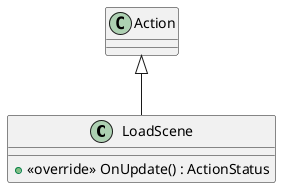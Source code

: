 @startuml
class LoadScene {
    + <<override>> OnUpdate() : ActionStatus
}
Action <|-- LoadScene
@enduml
